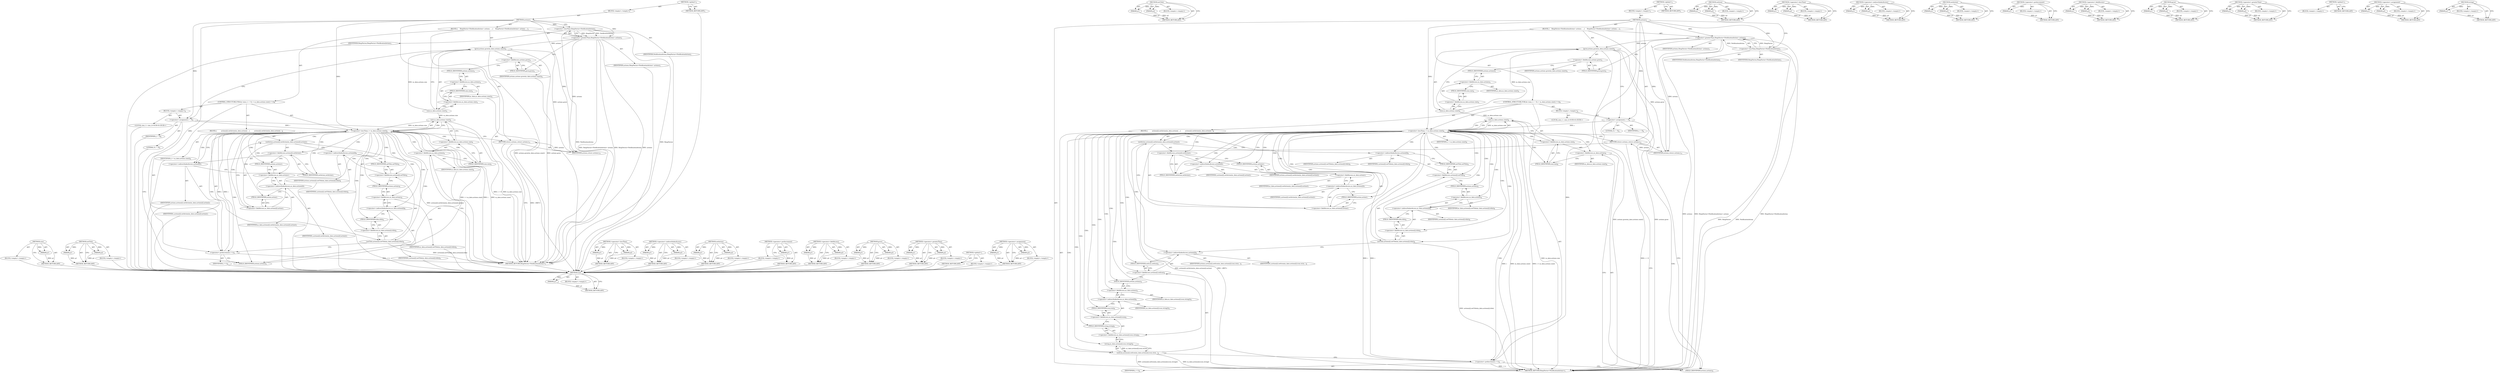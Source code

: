 digraph "string" {
vulnerable_111 [label=<(METHOD,size)>];
vulnerable_112 [label=<(PARAM,p1)>];
vulnerable_113 [label=<(BLOCK,&lt;empty&gt;,&lt;empty&gt;)>];
vulnerable_114 [label=<(METHOD_RETURN,ANY)>];
vulnerable_134 [label=<(METHOD,setTitle)>];
vulnerable_135 [label=<(PARAM,p1)>];
vulnerable_136 [label=<(PARAM,p2)>];
vulnerable_137 [label=<(BLOCK,&lt;empty&gt;,&lt;empty&gt;)>];
vulnerable_138 [label=<(METHOD_RETURN,ANY)>];
vulnerable_6 [label=<(METHOD,&lt;global&gt;)<SUB>1</SUB>>];
vulnerable_7 [label=<(BLOCK,&lt;empty&gt;,&lt;empty&gt;)<SUB>1</SUB>>];
vulnerable_8 [label=<(METHOD,actions)<SUB>1</SUB>>];
vulnerable_9 [label=<(BLOCK,{
    HeapVector&lt;NotificationAction&gt; actions;
 ...,{
    HeapVector&lt;NotificationAction&gt; actions;
 ...)<SUB>2</SUB>>];
vulnerable_10 [label=<(&lt;operator&gt;.greaterThan,HeapVector&lt;NotificationAction&gt; actions)<SUB>3</SUB>>];
vulnerable_11 [label=<(&lt;operator&gt;.lessThan,HeapVector&lt;NotificationAction)<SUB>3</SUB>>];
vulnerable_12 [label=<(IDENTIFIER,HeapVector,HeapVector&lt;NotificationAction)<SUB>3</SUB>>];
vulnerable_13 [label=<(IDENTIFIER,NotificationAction,HeapVector&lt;NotificationAction)<SUB>3</SUB>>];
vulnerable_14 [label=<(IDENTIFIER,actions,HeapVector&lt;NotificationAction&gt; actions)<SUB>3</SUB>>];
vulnerable_15 [label=<(grow,actions.grow(m_data.actions.size()))<SUB>4</SUB>>];
vulnerable_16 [label=<(&lt;operator&gt;.fieldAccess,actions.grow)<SUB>4</SUB>>];
vulnerable_17 [label=<(IDENTIFIER,actions,actions.grow(m_data.actions.size()))<SUB>4</SUB>>];
vulnerable_18 [label=<(FIELD_IDENTIFIER,grow,grow)<SUB>4</SUB>>];
vulnerable_19 [label=<(size,m_data.actions.size())<SUB>4</SUB>>];
vulnerable_20 [label=<(&lt;operator&gt;.fieldAccess,m_data.actions.size)<SUB>4</SUB>>];
vulnerable_21 [label=<(&lt;operator&gt;.fieldAccess,m_data.actions)<SUB>4</SUB>>];
vulnerable_22 [label=<(IDENTIFIER,m_data,m_data.actions.size())<SUB>4</SUB>>];
vulnerable_23 [label=<(FIELD_IDENTIFIER,actions,actions)<SUB>4</SUB>>];
vulnerable_24 [label=<(FIELD_IDENTIFIER,size,size)<SUB>4</SUB>>];
vulnerable_25 [label=<(CONTROL_STRUCTURE,FOR,for (size_t i = 0;i &lt; m_data.actions.size();++i))<SUB>6</SUB>>];
vulnerable_26 [label=<(BLOCK,&lt;empty&gt;,&lt;empty&gt;)<SUB>6</SUB>>];
vulnerable_27 [label="<(LOCAL,size_t i: size_t)<SUB>6</SUB>>"];
vulnerable_28 [label=<(&lt;operator&gt;.assignment,i = 0)<SUB>6</SUB>>];
vulnerable_29 [label=<(IDENTIFIER,i,i = 0)<SUB>6</SUB>>];
vulnerable_30 [label=<(LITERAL,0,i = 0)<SUB>6</SUB>>];
vulnerable_31 [label=<(&lt;operator&gt;.lessThan,i &lt; m_data.actions.size())<SUB>6</SUB>>];
vulnerable_32 [label=<(IDENTIFIER,i,i &lt; m_data.actions.size())<SUB>6</SUB>>];
vulnerable_33 [label=<(size,m_data.actions.size())<SUB>6</SUB>>];
vulnerable_34 [label=<(&lt;operator&gt;.fieldAccess,m_data.actions.size)<SUB>6</SUB>>];
vulnerable_35 [label=<(&lt;operator&gt;.fieldAccess,m_data.actions)<SUB>6</SUB>>];
vulnerable_36 [label=<(IDENTIFIER,m_data,m_data.actions.size())<SUB>6</SUB>>];
vulnerable_37 [label=<(FIELD_IDENTIFIER,actions,actions)<SUB>6</SUB>>];
vulnerable_38 [label=<(FIELD_IDENTIFIER,size,size)<SUB>6</SUB>>];
vulnerable_39 [label=<(&lt;operator&gt;.preIncrement,++i)<SUB>6</SUB>>];
vulnerable_40 [label=<(IDENTIFIER,i,++i)<SUB>6</SUB>>];
vulnerable_41 [label=<(BLOCK,{
         actions[i].setAction(m_data.actions[...,{
         actions[i].setAction(m_data.actions[...)<SUB>6</SUB>>];
vulnerable_42 [label=<(setAction,actions[i].setAction(m_data.actions[i].action))<SUB>7</SUB>>];
vulnerable_43 [label=<(&lt;operator&gt;.fieldAccess,actions[i].setAction)<SUB>7</SUB>>];
vulnerable_44 [label=<(&lt;operator&gt;.indirectIndexAccess,actions[i])<SUB>7</SUB>>];
vulnerable_45 [label=<(IDENTIFIER,actions,actions[i].setAction(m_data.actions[i].action))<SUB>7</SUB>>];
vulnerable_46 [label=<(IDENTIFIER,i,actions[i].setAction(m_data.actions[i].action))<SUB>7</SUB>>];
vulnerable_47 [label=<(FIELD_IDENTIFIER,setAction,setAction)<SUB>7</SUB>>];
vulnerable_48 [label=<(&lt;operator&gt;.fieldAccess,m_data.actions[i].action)<SUB>7</SUB>>];
vulnerable_49 [label=<(&lt;operator&gt;.indirectIndexAccess,m_data.actions[i])<SUB>7</SUB>>];
vulnerable_50 [label=<(&lt;operator&gt;.fieldAccess,m_data.actions)<SUB>7</SUB>>];
vulnerable_51 [label=<(IDENTIFIER,m_data,actions[i].setAction(m_data.actions[i].action))<SUB>7</SUB>>];
vulnerable_52 [label=<(FIELD_IDENTIFIER,actions,actions)<SUB>7</SUB>>];
vulnerable_53 [label=<(IDENTIFIER,i,actions[i].setAction(m_data.actions[i].action))<SUB>7</SUB>>];
vulnerable_54 [label=<(FIELD_IDENTIFIER,action,action)<SUB>7</SUB>>];
vulnerable_55 [label=<(setTitle,actions[i].setTitle(m_data.actions[i].title))<SUB>8</SUB>>];
vulnerable_56 [label=<(&lt;operator&gt;.fieldAccess,actions[i].setTitle)<SUB>8</SUB>>];
vulnerable_57 [label=<(&lt;operator&gt;.indirectIndexAccess,actions[i])<SUB>8</SUB>>];
vulnerable_58 [label=<(IDENTIFIER,actions,actions[i].setTitle(m_data.actions[i].title))<SUB>8</SUB>>];
vulnerable_59 [label=<(IDENTIFIER,i,actions[i].setTitle(m_data.actions[i].title))<SUB>8</SUB>>];
vulnerable_60 [label=<(FIELD_IDENTIFIER,setTitle,setTitle)<SUB>8</SUB>>];
vulnerable_61 [label=<(&lt;operator&gt;.fieldAccess,m_data.actions[i].title)<SUB>8</SUB>>];
vulnerable_62 [label=<(&lt;operator&gt;.indirectIndexAccess,m_data.actions[i])<SUB>8</SUB>>];
vulnerable_63 [label=<(&lt;operator&gt;.fieldAccess,m_data.actions)<SUB>8</SUB>>];
vulnerable_64 [label=<(IDENTIFIER,m_data,actions[i].setTitle(m_data.actions[i].title))<SUB>8</SUB>>];
vulnerable_65 [label=<(FIELD_IDENTIFIER,actions,actions)<SUB>8</SUB>>];
vulnerable_66 [label=<(IDENTIFIER,i,actions[i].setTitle(m_data.actions[i].title))<SUB>8</SUB>>];
vulnerable_67 [label=<(FIELD_IDENTIFIER,title,title)<SUB>8</SUB>>];
vulnerable_68 [label=<(RETURN,return actions;,return actions;)<SUB>11</SUB>>];
vulnerable_69 [label=<(IDENTIFIER,actions,return actions;)<SUB>11</SUB>>];
vulnerable_70 [label=<(METHOD_RETURN,HeapVector&lt;NotificationAction&gt;)<SUB>1</SUB>>];
vulnerable_72 [label=<(METHOD_RETURN,ANY)<SUB>1</SUB>>];
vulnerable_96 [label=<(METHOD,&lt;operator&gt;.lessThan)>];
vulnerable_97 [label=<(PARAM,p1)>];
vulnerable_98 [label=<(PARAM,p2)>];
vulnerable_99 [label=<(BLOCK,&lt;empty&gt;,&lt;empty&gt;)>];
vulnerable_100 [label=<(METHOD_RETURN,ANY)>];
vulnerable_129 [label=<(METHOD,&lt;operator&gt;.indirectIndexAccess)>];
vulnerable_130 [label=<(PARAM,p1)>];
vulnerable_131 [label=<(PARAM,p2)>];
vulnerable_132 [label=<(BLOCK,&lt;empty&gt;,&lt;empty&gt;)>];
vulnerable_133 [label=<(METHOD_RETURN,ANY)>];
vulnerable_124 [label=<(METHOD,setAction)>];
vulnerable_125 [label=<(PARAM,p1)>];
vulnerable_126 [label=<(PARAM,p2)>];
vulnerable_127 [label=<(BLOCK,&lt;empty&gt;,&lt;empty&gt;)>];
vulnerable_128 [label=<(METHOD_RETURN,ANY)>];
vulnerable_120 [label=<(METHOD,&lt;operator&gt;.preIncrement)>];
vulnerable_121 [label=<(PARAM,p1)>];
vulnerable_122 [label=<(BLOCK,&lt;empty&gt;,&lt;empty&gt;)>];
vulnerable_123 [label=<(METHOD_RETURN,ANY)>];
vulnerable_106 [label=<(METHOD,&lt;operator&gt;.fieldAccess)>];
vulnerable_107 [label=<(PARAM,p1)>];
vulnerable_108 [label=<(PARAM,p2)>];
vulnerable_109 [label=<(BLOCK,&lt;empty&gt;,&lt;empty&gt;)>];
vulnerable_110 [label=<(METHOD_RETURN,ANY)>];
vulnerable_101 [label=<(METHOD,grow)>];
vulnerable_102 [label=<(PARAM,p1)>];
vulnerable_103 [label=<(PARAM,p2)>];
vulnerable_104 [label=<(BLOCK,&lt;empty&gt;,&lt;empty&gt;)>];
vulnerable_105 [label=<(METHOD_RETURN,ANY)>];
vulnerable_91 [label=<(METHOD,&lt;operator&gt;.greaterThan)>];
vulnerable_92 [label=<(PARAM,p1)>];
vulnerable_93 [label=<(PARAM,p2)>];
vulnerable_94 [label=<(BLOCK,&lt;empty&gt;,&lt;empty&gt;)>];
vulnerable_95 [label=<(METHOD_RETURN,ANY)>];
vulnerable_85 [label=<(METHOD,&lt;global&gt;)<SUB>1</SUB>>];
vulnerable_86 [label=<(BLOCK,&lt;empty&gt;,&lt;empty&gt;)>];
vulnerable_87 [label=<(METHOD_RETURN,ANY)>];
vulnerable_115 [label=<(METHOD,&lt;operator&gt;.assignment)>];
vulnerable_116 [label=<(PARAM,p1)>];
vulnerable_117 [label=<(PARAM,p2)>];
vulnerable_118 [label=<(BLOCK,&lt;empty&gt;,&lt;empty&gt;)>];
vulnerable_119 [label=<(METHOD_RETURN,ANY)>];
fixed_127 [label=<(METHOD,size)>];
fixed_128 [label=<(PARAM,p1)>];
fixed_129 [label=<(BLOCK,&lt;empty&gt;,&lt;empty&gt;)>];
fixed_130 [label=<(METHOD_RETURN,ANY)>];
fixed_150 [label=<(METHOD,setTitle)>];
fixed_151 [label=<(PARAM,p1)>];
fixed_152 [label=<(PARAM,p2)>];
fixed_153 [label=<(BLOCK,&lt;empty&gt;,&lt;empty&gt;)>];
fixed_154 [label=<(METHOD_RETURN,ANY)>];
fixed_6 [label=<(METHOD,&lt;global&gt;)<SUB>1</SUB>>];
fixed_7 [label=<(BLOCK,&lt;empty&gt;,&lt;empty&gt;)<SUB>1</SUB>>];
fixed_8 [label=<(METHOD,actions)<SUB>1</SUB>>];
fixed_9 [label=<(BLOCK,{
    HeapVector&lt;NotificationAction&gt; actions;
 ...,{
    HeapVector&lt;NotificationAction&gt; actions;
 ...)<SUB>2</SUB>>];
fixed_10 [label=<(&lt;operator&gt;.greaterThan,HeapVector&lt;NotificationAction&gt; actions)<SUB>3</SUB>>];
fixed_11 [label=<(&lt;operator&gt;.lessThan,HeapVector&lt;NotificationAction)<SUB>3</SUB>>];
fixed_12 [label=<(IDENTIFIER,HeapVector,HeapVector&lt;NotificationAction)<SUB>3</SUB>>];
fixed_13 [label=<(IDENTIFIER,NotificationAction,HeapVector&lt;NotificationAction)<SUB>3</SUB>>];
fixed_14 [label=<(IDENTIFIER,actions,HeapVector&lt;NotificationAction&gt; actions)<SUB>3</SUB>>];
fixed_15 [label=<(grow,actions.grow(m_data.actions.size()))<SUB>4</SUB>>];
fixed_16 [label=<(&lt;operator&gt;.fieldAccess,actions.grow)<SUB>4</SUB>>];
fixed_17 [label=<(IDENTIFIER,actions,actions.grow(m_data.actions.size()))<SUB>4</SUB>>];
fixed_18 [label=<(FIELD_IDENTIFIER,grow,grow)<SUB>4</SUB>>];
fixed_19 [label=<(size,m_data.actions.size())<SUB>4</SUB>>];
fixed_20 [label=<(&lt;operator&gt;.fieldAccess,m_data.actions.size)<SUB>4</SUB>>];
fixed_21 [label=<(&lt;operator&gt;.fieldAccess,m_data.actions)<SUB>4</SUB>>];
fixed_22 [label=<(IDENTIFIER,m_data,m_data.actions.size())<SUB>4</SUB>>];
fixed_23 [label=<(FIELD_IDENTIFIER,actions,actions)<SUB>4</SUB>>];
fixed_24 [label=<(FIELD_IDENTIFIER,size,size)<SUB>4</SUB>>];
fixed_25 [label=<(CONTROL_STRUCTURE,FOR,for (size_t i = 0;i &lt; m_data.actions.size();++i))<SUB>6</SUB>>];
fixed_26 [label=<(BLOCK,&lt;empty&gt;,&lt;empty&gt;)<SUB>6</SUB>>];
fixed_27 [label="<(LOCAL,size_t i: size_t)<SUB>6</SUB>>"];
fixed_28 [label=<(&lt;operator&gt;.assignment,i = 0)<SUB>6</SUB>>];
fixed_29 [label=<(IDENTIFIER,i,i = 0)<SUB>6</SUB>>];
fixed_30 [label=<(LITERAL,0,i = 0)<SUB>6</SUB>>];
fixed_31 [label=<(&lt;operator&gt;.lessThan,i &lt; m_data.actions.size())<SUB>6</SUB>>];
fixed_32 [label=<(IDENTIFIER,i,i &lt; m_data.actions.size())<SUB>6</SUB>>];
fixed_33 [label=<(size,m_data.actions.size())<SUB>6</SUB>>];
fixed_34 [label=<(&lt;operator&gt;.fieldAccess,m_data.actions.size)<SUB>6</SUB>>];
fixed_35 [label=<(&lt;operator&gt;.fieldAccess,m_data.actions)<SUB>6</SUB>>];
fixed_36 [label=<(IDENTIFIER,m_data,m_data.actions.size())<SUB>6</SUB>>];
fixed_37 [label=<(FIELD_IDENTIFIER,actions,actions)<SUB>6</SUB>>];
fixed_38 [label=<(FIELD_IDENTIFIER,size,size)<SUB>6</SUB>>];
fixed_39 [label=<(&lt;operator&gt;.preIncrement,++i)<SUB>6</SUB>>];
fixed_40 [label=<(IDENTIFIER,i,++i)<SUB>6</SUB>>];
fixed_41 [label=<(BLOCK,{
         actions[i].setAction(m_data.actions[...,{
         actions[i].setAction(m_data.actions[...)<SUB>6</SUB>>];
fixed_42 [label=<(setAction,actions[i].setAction(m_data.actions[i].action))<SUB>7</SUB>>];
fixed_43 [label=<(&lt;operator&gt;.fieldAccess,actions[i].setAction)<SUB>7</SUB>>];
fixed_44 [label=<(&lt;operator&gt;.indirectIndexAccess,actions[i])<SUB>7</SUB>>];
fixed_45 [label=<(IDENTIFIER,actions,actions[i].setAction(m_data.actions[i].action))<SUB>7</SUB>>];
fixed_46 [label=<(IDENTIFIER,i,actions[i].setAction(m_data.actions[i].action))<SUB>7</SUB>>];
fixed_47 [label=<(FIELD_IDENTIFIER,setAction,setAction)<SUB>7</SUB>>];
fixed_48 [label=<(&lt;operator&gt;.fieldAccess,m_data.actions[i].action)<SUB>7</SUB>>];
fixed_49 [label=<(&lt;operator&gt;.indirectIndexAccess,m_data.actions[i])<SUB>7</SUB>>];
fixed_50 [label=<(&lt;operator&gt;.fieldAccess,m_data.actions)<SUB>7</SUB>>];
fixed_51 [label=<(IDENTIFIER,m_data,actions[i].setAction(m_data.actions[i].action))<SUB>7</SUB>>];
fixed_52 [label=<(FIELD_IDENTIFIER,actions,actions)<SUB>7</SUB>>];
fixed_53 [label=<(IDENTIFIER,i,actions[i].setAction(m_data.actions[i].action))<SUB>7</SUB>>];
fixed_54 [label=<(FIELD_IDENTIFIER,action,action)<SUB>7</SUB>>];
fixed_55 [label=<(setTitle,actions[i].setTitle(m_data.actions[i].title))<SUB>8</SUB>>];
fixed_56 [label=<(&lt;operator&gt;.fieldAccess,actions[i].setTitle)<SUB>8</SUB>>];
fixed_57 [label=<(&lt;operator&gt;.indirectIndexAccess,actions[i])<SUB>8</SUB>>];
fixed_58 [label=<(IDENTIFIER,actions,actions[i].setTitle(m_data.actions[i].title))<SUB>8</SUB>>];
fixed_59 [label=<(IDENTIFIER,i,actions[i].setTitle(m_data.actions[i].title))<SUB>8</SUB>>];
fixed_60 [label=<(FIELD_IDENTIFIER,setTitle,setTitle)<SUB>8</SUB>>];
fixed_61 [label=<(&lt;operator&gt;.fieldAccess,m_data.actions[i].title)<SUB>8</SUB>>];
fixed_62 [label=<(&lt;operator&gt;.indirectIndexAccess,m_data.actions[i])<SUB>8</SUB>>];
fixed_63 [label=<(&lt;operator&gt;.fieldAccess,m_data.actions)<SUB>8</SUB>>];
fixed_64 [label=<(IDENTIFIER,m_data,actions[i].setTitle(m_data.actions[i].title))<SUB>8</SUB>>];
fixed_65 [label=<(FIELD_IDENTIFIER,actions,actions)<SUB>8</SUB>>];
fixed_66 [label=<(IDENTIFIER,i,actions[i].setTitle(m_data.actions[i].title))<SUB>8</SUB>>];
fixed_67 [label=<(FIELD_IDENTIFIER,title,title)<SUB>8</SUB>>];
fixed_68 [label=<(setIcon,actions[i].setIcon(m_data.actions[i].icon.strin...)<SUB>9</SUB>>];
fixed_69 [label=<(&lt;operator&gt;.fieldAccess,actions[i].setIcon)<SUB>9</SUB>>];
fixed_70 [label=<(&lt;operator&gt;.indirectIndexAccess,actions[i])<SUB>9</SUB>>];
fixed_71 [label=<(IDENTIFIER,actions,actions[i].setIcon(m_data.actions[i].icon.strin...)<SUB>9</SUB>>];
fixed_72 [label=<(IDENTIFIER,i,actions[i].setIcon(m_data.actions[i].icon.strin...)<SUB>9</SUB>>];
fixed_73 [label=<(FIELD_IDENTIFIER,setIcon,setIcon)<SUB>9</SUB>>];
fixed_74 [label=<(string,m_data.actions[i].icon.string())<SUB>9</SUB>>];
fixed_75 [label=<(&lt;operator&gt;.fieldAccess,m_data.actions[i].icon.string)<SUB>9</SUB>>];
fixed_76 [label=<(&lt;operator&gt;.fieldAccess,m_data.actions[i].icon)<SUB>9</SUB>>];
fixed_77 [label=<(&lt;operator&gt;.indirectIndexAccess,m_data.actions[i])<SUB>9</SUB>>];
fixed_78 [label=<(&lt;operator&gt;.fieldAccess,m_data.actions)<SUB>9</SUB>>];
fixed_79 [label=<(IDENTIFIER,m_data,m_data.actions[i].icon.string())<SUB>9</SUB>>];
fixed_80 [label=<(FIELD_IDENTIFIER,actions,actions)<SUB>9</SUB>>];
fixed_81 [label=<(IDENTIFIER,i,m_data.actions[i].icon.string())<SUB>9</SUB>>];
fixed_82 [label=<(FIELD_IDENTIFIER,icon,icon)<SUB>9</SUB>>];
fixed_83 [label=<(FIELD_IDENTIFIER,string,string)<SUB>9</SUB>>];
fixed_84 [label=<(RETURN,return actions;,return actions;)<SUB>12</SUB>>];
fixed_85 [label=<(IDENTIFIER,actions,return actions;)<SUB>12</SUB>>];
fixed_86 [label=<(METHOD_RETURN,HeapVector&lt;NotificationAction&gt;)<SUB>1</SUB>>];
fixed_88 [label=<(METHOD_RETURN,ANY)<SUB>1</SUB>>];
fixed_155 [label=<(METHOD,setIcon)>];
fixed_156 [label=<(PARAM,p1)>];
fixed_157 [label=<(PARAM,p2)>];
fixed_158 [label=<(BLOCK,&lt;empty&gt;,&lt;empty&gt;)>];
fixed_159 [label=<(METHOD_RETURN,ANY)>];
fixed_112 [label=<(METHOD,&lt;operator&gt;.lessThan)>];
fixed_113 [label=<(PARAM,p1)>];
fixed_114 [label=<(PARAM,p2)>];
fixed_115 [label=<(BLOCK,&lt;empty&gt;,&lt;empty&gt;)>];
fixed_116 [label=<(METHOD_RETURN,ANY)>];
fixed_145 [label=<(METHOD,&lt;operator&gt;.indirectIndexAccess)>];
fixed_146 [label=<(PARAM,p1)>];
fixed_147 [label=<(PARAM,p2)>];
fixed_148 [label=<(BLOCK,&lt;empty&gt;,&lt;empty&gt;)>];
fixed_149 [label=<(METHOD_RETURN,ANY)>];
fixed_140 [label=<(METHOD,setAction)>];
fixed_141 [label=<(PARAM,p1)>];
fixed_142 [label=<(PARAM,p2)>];
fixed_143 [label=<(BLOCK,&lt;empty&gt;,&lt;empty&gt;)>];
fixed_144 [label=<(METHOD_RETURN,ANY)>];
fixed_136 [label=<(METHOD,&lt;operator&gt;.preIncrement)>];
fixed_137 [label=<(PARAM,p1)>];
fixed_138 [label=<(BLOCK,&lt;empty&gt;,&lt;empty&gt;)>];
fixed_139 [label=<(METHOD_RETURN,ANY)>];
fixed_122 [label=<(METHOD,&lt;operator&gt;.fieldAccess)>];
fixed_123 [label=<(PARAM,p1)>];
fixed_124 [label=<(PARAM,p2)>];
fixed_125 [label=<(BLOCK,&lt;empty&gt;,&lt;empty&gt;)>];
fixed_126 [label=<(METHOD_RETURN,ANY)>];
fixed_117 [label=<(METHOD,grow)>];
fixed_118 [label=<(PARAM,p1)>];
fixed_119 [label=<(PARAM,p2)>];
fixed_120 [label=<(BLOCK,&lt;empty&gt;,&lt;empty&gt;)>];
fixed_121 [label=<(METHOD_RETURN,ANY)>];
fixed_107 [label=<(METHOD,&lt;operator&gt;.greaterThan)>];
fixed_108 [label=<(PARAM,p1)>];
fixed_109 [label=<(PARAM,p2)>];
fixed_110 [label=<(BLOCK,&lt;empty&gt;,&lt;empty&gt;)>];
fixed_111 [label=<(METHOD_RETURN,ANY)>];
fixed_101 [label=<(METHOD,&lt;global&gt;)<SUB>1</SUB>>];
fixed_102 [label=<(BLOCK,&lt;empty&gt;,&lt;empty&gt;)>];
fixed_103 [label=<(METHOD_RETURN,ANY)>];
fixed_131 [label=<(METHOD,&lt;operator&gt;.assignment)>];
fixed_132 [label=<(PARAM,p1)>];
fixed_133 [label=<(PARAM,p2)>];
fixed_134 [label=<(BLOCK,&lt;empty&gt;,&lt;empty&gt;)>];
fixed_135 [label=<(METHOD_RETURN,ANY)>];
fixed_160 [label=<(METHOD,string)>];
fixed_161 [label=<(PARAM,p1)>];
fixed_162 [label=<(BLOCK,&lt;empty&gt;,&lt;empty&gt;)>];
fixed_163 [label=<(METHOD_RETURN,ANY)>];
vulnerable_111 -> vulnerable_112  [key=0, label="AST: "];
vulnerable_111 -> vulnerable_112  [key=1, label="DDG: "];
vulnerable_111 -> vulnerable_113  [key=0, label="AST: "];
vulnerable_111 -> vulnerable_114  [key=0, label="AST: "];
vulnerable_111 -> vulnerable_114  [key=1, label="CFG: "];
vulnerable_112 -> vulnerable_114  [key=0, label="DDG: p1"];
vulnerable_113 -> fixed_127  [key=0];
vulnerable_114 -> fixed_127  [key=0];
vulnerable_134 -> vulnerable_135  [key=0, label="AST: "];
vulnerable_134 -> vulnerable_135  [key=1, label="DDG: "];
vulnerable_134 -> vulnerable_137  [key=0, label="AST: "];
vulnerable_134 -> vulnerable_136  [key=0, label="AST: "];
vulnerable_134 -> vulnerable_136  [key=1, label="DDG: "];
vulnerable_134 -> vulnerable_138  [key=0, label="AST: "];
vulnerable_134 -> vulnerable_138  [key=1, label="CFG: "];
vulnerable_135 -> vulnerable_138  [key=0, label="DDG: p1"];
vulnerable_136 -> vulnerable_138  [key=0, label="DDG: p2"];
vulnerable_137 -> fixed_127  [key=0];
vulnerable_138 -> fixed_127  [key=0];
vulnerable_6 -> vulnerable_7  [key=0, label="AST: "];
vulnerable_6 -> vulnerable_72  [key=0, label="AST: "];
vulnerable_6 -> vulnerable_72  [key=1, label="CFG: "];
vulnerable_7 -> vulnerable_8  [key=0, label="AST: "];
vulnerable_8 -> vulnerable_9  [key=0, label="AST: "];
vulnerable_8 -> vulnerable_70  [key=0, label="AST: "];
vulnerable_8 -> vulnerable_11  [key=0, label="CFG: "];
vulnerable_8 -> vulnerable_11  [key=1, label="DDG: "];
vulnerable_8 -> vulnerable_10  [key=0, label="DDG: "];
vulnerable_8 -> vulnerable_69  [key=0, label="DDG: "];
vulnerable_8 -> vulnerable_28  [key=0, label="DDG: "];
vulnerable_8 -> vulnerable_31  [key=0, label="DDG: "];
vulnerable_8 -> vulnerable_39  [key=0, label="DDG: "];
vulnerable_9 -> vulnerable_10  [key=0, label="AST: "];
vulnerable_9 -> vulnerable_15  [key=0, label="AST: "];
vulnerable_9 -> vulnerable_25  [key=0, label="AST: "];
vulnerable_9 -> vulnerable_68  [key=0, label="AST: "];
vulnerable_10 -> vulnerable_11  [key=0, label="AST: "];
vulnerable_10 -> vulnerable_14  [key=0, label="AST: "];
vulnerable_10 -> vulnerable_18  [key=0, label="CFG: "];
vulnerable_10 -> vulnerable_70  [key=0, label="DDG: HeapVector&lt;NotificationAction"];
vulnerable_10 -> vulnerable_70  [key=1, label="DDG: actions"];
vulnerable_10 -> vulnerable_70  [key=2, label="DDG: HeapVector&lt;NotificationAction&gt; actions"];
vulnerable_10 -> vulnerable_15  [key=0, label="DDG: actions"];
vulnerable_10 -> vulnerable_69  [key=0, label="DDG: actions"];
vulnerable_11 -> vulnerable_12  [key=0, label="AST: "];
vulnerable_11 -> vulnerable_13  [key=0, label="AST: "];
vulnerable_11 -> vulnerable_10  [key=0, label="CFG: "];
vulnerable_11 -> vulnerable_10  [key=1, label="DDG: HeapVector"];
vulnerable_11 -> vulnerable_10  [key=2, label="DDG: NotificationAction"];
vulnerable_11 -> vulnerable_70  [key=0, label="DDG: HeapVector"];
vulnerable_11 -> vulnerable_70  [key=1, label="DDG: NotificationAction"];
vulnerable_12 -> fixed_127  [key=0];
vulnerable_13 -> fixed_127  [key=0];
vulnerable_14 -> fixed_127  [key=0];
vulnerable_15 -> vulnerable_16  [key=0, label="AST: "];
vulnerable_15 -> vulnerable_19  [key=0, label="AST: "];
vulnerable_15 -> vulnerable_28  [key=0, label="CFG: "];
vulnerable_15 -> vulnerable_70  [key=0, label="DDG: actions.grow"];
vulnerable_15 -> vulnerable_70  [key=1, label="DDG: actions.grow(m_data.actions.size())"];
vulnerable_15 -> vulnerable_69  [key=0, label="DDG: actions.grow"];
vulnerable_16 -> vulnerable_17  [key=0, label="AST: "];
vulnerable_16 -> vulnerable_18  [key=0, label="AST: "];
vulnerable_16 -> vulnerable_23  [key=0, label="CFG: "];
vulnerable_17 -> fixed_127  [key=0];
vulnerable_18 -> vulnerable_16  [key=0, label="CFG: "];
vulnerable_19 -> vulnerable_20  [key=0, label="AST: "];
vulnerable_19 -> vulnerable_15  [key=0, label="CFG: "];
vulnerable_19 -> vulnerable_15  [key=1, label="DDG: m_data.actions.size"];
vulnerable_19 -> vulnerable_33  [key=0, label="DDG: m_data.actions.size"];
vulnerable_20 -> vulnerable_21  [key=0, label="AST: "];
vulnerable_20 -> vulnerable_24  [key=0, label="AST: "];
vulnerable_20 -> vulnerable_19  [key=0, label="CFG: "];
vulnerable_21 -> vulnerable_22  [key=0, label="AST: "];
vulnerable_21 -> vulnerable_23  [key=0, label="AST: "];
vulnerable_21 -> vulnerable_24  [key=0, label="CFG: "];
vulnerable_22 -> fixed_127  [key=0];
vulnerable_23 -> vulnerable_21  [key=0, label="CFG: "];
vulnerable_24 -> vulnerable_20  [key=0, label="CFG: "];
vulnerable_25 -> vulnerable_26  [key=0, label="AST: "];
vulnerable_25 -> vulnerable_31  [key=0, label="AST: "];
vulnerable_25 -> vulnerable_39  [key=0, label="AST: "];
vulnerable_25 -> vulnerable_41  [key=0, label="AST: "];
vulnerable_26 -> vulnerable_27  [key=0, label="AST: "];
vulnerable_26 -> vulnerable_28  [key=0, label="AST: "];
vulnerable_27 -> fixed_127  [key=0];
vulnerable_28 -> vulnerable_29  [key=0, label="AST: "];
vulnerable_28 -> vulnerable_30  [key=0, label="AST: "];
vulnerable_28 -> vulnerable_37  [key=0, label="CFG: "];
vulnerable_28 -> vulnerable_70  [key=0, label="DDG: i = 0"];
vulnerable_28 -> vulnerable_31  [key=0, label="DDG: i"];
vulnerable_29 -> fixed_127  [key=0];
vulnerable_30 -> fixed_127  [key=0];
vulnerable_31 -> vulnerable_32  [key=0, label="AST: "];
vulnerable_31 -> vulnerable_33  [key=0, label="AST: "];
vulnerable_31 -> vulnerable_33  [key=1, label="CDG: "];
vulnerable_31 -> vulnerable_44  [key=0, label="CFG: "];
vulnerable_31 -> vulnerable_44  [key=1, label="CDG: "];
vulnerable_31 -> vulnerable_68  [key=0, label="CFG: "];
vulnerable_31 -> vulnerable_70  [key=0, label="DDG: i"];
vulnerable_31 -> vulnerable_70  [key=1, label="DDG: m_data.actions.size()"];
vulnerable_31 -> vulnerable_70  [key=2, label="DDG: i &lt; m_data.actions.size()"];
vulnerable_31 -> vulnerable_39  [key=0, label="DDG: i"];
vulnerable_31 -> vulnerable_39  [key=1, label="CDG: "];
vulnerable_31 -> vulnerable_47  [key=0, label="CDG: "];
vulnerable_31 -> vulnerable_34  [key=0, label="CDG: "];
vulnerable_31 -> vulnerable_48  [key=0, label="CDG: "];
vulnerable_31 -> vulnerable_49  [key=0, label="CDG: "];
vulnerable_31 -> vulnerable_60  [key=0, label="CDG: "];
vulnerable_31 -> vulnerable_61  [key=0, label="CDG: "];
vulnerable_31 -> vulnerable_42  [key=0, label="CDG: "];
vulnerable_31 -> vulnerable_57  [key=0, label="CDG: "];
vulnerable_31 -> vulnerable_52  [key=0, label="CDG: "];
vulnerable_31 -> vulnerable_37  [key=0, label="CDG: "];
vulnerable_31 -> vulnerable_38  [key=0, label="CDG: "];
vulnerable_31 -> vulnerable_56  [key=0, label="CDG: "];
vulnerable_31 -> vulnerable_67  [key=0, label="CDG: "];
vulnerable_31 -> vulnerable_63  [key=0, label="CDG: "];
vulnerable_31 -> vulnerable_65  [key=0, label="CDG: "];
vulnerable_31 -> vulnerable_50  [key=0, label="CDG: "];
vulnerable_31 -> vulnerable_35  [key=0, label="CDG: "];
vulnerable_31 -> vulnerable_55  [key=0, label="CDG: "];
vulnerable_31 -> vulnerable_54  [key=0, label="CDG: "];
vulnerable_31 -> vulnerable_62  [key=0, label="CDG: "];
vulnerable_31 -> vulnerable_31  [key=0, label="CDG: "];
vulnerable_31 -> vulnerable_43  [key=0, label="CDG: "];
vulnerable_32 -> fixed_127  [key=0];
vulnerable_33 -> vulnerable_34  [key=0, label="AST: "];
vulnerable_33 -> vulnerable_31  [key=0, label="CFG: "];
vulnerable_33 -> vulnerable_31  [key=1, label="DDG: m_data.actions.size"];
vulnerable_33 -> vulnerable_70  [key=0, label="DDG: m_data.actions.size"];
vulnerable_34 -> vulnerable_35  [key=0, label="AST: "];
vulnerable_34 -> vulnerable_38  [key=0, label="AST: "];
vulnerable_34 -> vulnerable_33  [key=0, label="CFG: "];
vulnerable_35 -> vulnerable_36  [key=0, label="AST: "];
vulnerable_35 -> vulnerable_37  [key=0, label="AST: "];
vulnerable_35 -> vulnerable_38  [key=0, label="CFG: "];
vulnerable_36 -> fixed_127  [key=0];
vulnerable_37 -> vulnerable_35  [key=0, label="CFG: "];
vulnerable_38 -> vulnerable_34  [key=0, label="CFG: "];
vulnerable_39 -> vulnerable_40  [key=0, label="AST: "];
vulnerable_39 -> vulnerable_37  [key=0, label="CFG: "];
vulnerable_39 -> vulnerable_70  [key=0, label="DDG: ++i"];
vulnerable_39 -> vulnerable_31  [key=0, label="DDG: i"];
vulnerable_40 -> fixed_127  [key=0];
vulnerable_41 -> vulnerable_42  [key=0, label="AST: "];
vulnerable_41 -> vulnerable_55  [key=0, label="AST: "];
vulnerable_42 -> vulnerable_43  [key=0, label="AST: "];
vulnerable_42 -> vulnerable_48  [key=0, label="AST: "];
vulnerable_42 -> vulnerable_57  [key=0, label="CFG: "];
vulnerable_42 -> vulnerable_70  [key=0, label="DDG: actions[i].setAction(m_data.actions[i].action)"];
vulnerable_43 -> vulnerable_44  [key=0, label="AST: "];
vulnerable_43 -> vulnerable_47  [key=0, label="AST: "];
vulnerable_43 -> vulnerable_52  [key=0, label="CFG: "];
vulnerable_44 -> vulnerable_45  [key=0, label="AST: "];
vulnerable_44 -> vulnerable_46  [key=0, label="AST: "];
vulnerable_44 -> vulnerable_47  [key=0, label="CFG: "];
vulnerable_45 -> fixed_127  [key=0];
vulnerable_46 -> fixed_127  [key=0];
vulnerable_47 -> vulnerable_43  [key=0, label="CFG: "];
vulnerable_48 -> vulnerable_49  [key=0, label="AST: "];
vulnerable_48 -> vulnerable_54  [key=0, label="AST: "];
vulnerable_48 -> vulnerable_42  [key=0, label="CFG: "];
vulnerable_49 -> vulnerable_50  [key=0, label="AST: "];
vulnerable_49 -> vulnerable_53  [key=0, label="AST: "];
vulnerable_49 -> vulnerable_54  [key=0, label="CFG: "];
vulnerable_50 -> vulnerable_51  [key=0, label="AST: "];
vulnerable_50 -> vulnerable_52  [key=0, label="AST: "];
vulnerable_50 -> vulnerable_49  [key=0, label="CFG: "];
vulnerable_51 -> fixed_127  [key=0];
vulnerable_52 -> vulnerable_50  [key=0, label="CFG: "];
vulnerable_53 -> fixed_127  [key=0];
vulnerable_54 -> vulnerable_48  [key=0, label="CFG: "];
vulnerable_55 -> vulnerable_56  [key=0, label="AST: "];
vulnerable_55 -> vulnerable_61  [key=0, label="AST: "];
vulnerable_55 -> vulnerable_39  [key=0, label="CFG: "];
vulnerable_55 -> vulnerable_70  [key=0, label="DDG: actions[i].setTitle(m_data.actions[i].title)"];
vulnerable_56 -> vulnerable_57  [key=0, label="AST: "];
vulnerable_56 -> vulnerable_60  [key=0, label="AST: "];
vulnerable_56 -> vulnerable_65  [key=0, label="CFG: "];
vulnerable_57 -> vulnerable_58  [key=0, label="AST: "];
vulnerable_57 -> vulnerable_59  [key=0, label="AST: "];
vulnerable_57 -> vulnerable_60  [key=0, label="CFG: "];
vulnerable_58 -> fixed_127  [key=0];
vulnerable_59 -> fixed_127  [key=0];
vulnerable_60 -> vulnerable_56  [key=0, label="CFG: "];
vulnerable_61 -> vulnerable_62  [key=0, label="AST: "];
vulnerable_61 -> vulnerable_67  [key=0, label="AST: "];
vulnerable_61 -> vulnerable_55  [key=0, label="CFG: "];
vulnerable_62 -> vulnerable_63  [key=0, label="AST: "];
vulnerable_62 -> vulnerable_66  [key=0, label="AST: "];
vulnerable_62 -> vulnerable_67  [key=0, label="CFG: "];
vulnerable_63 -> vulnerable_64  [key=0, label="AST: "];
vulnerable_63 -> vulnerable_65  [key=0, label="AST: "];
vulnerable_63 -> vulnerable_62  [key=0, label="CFG: "];
vulnerable_64 -> fixed_127  [key=0];
vulnerable_65 -> vulnerable_63  [key=0, label="CFG: "];
vulnerable_66 -> fixed_127  [key=0];
vulnerable_67 -> vulnerable_61  [key=0, label="CFG: "];
vulnerable_68 -> vulnerable_69  [key=0, label="AST: "];
vulnerable_68 -> vulnerable_70  [key=0, label="CFG: "];
vulnerable_68 -> vulnerable_70  [key=1, label="DDG: &lt;RET&gt;"];
vulnerable_69 -> vulnerable_68  [key=0, label="DDG: actions"];
vulnerable_70 -> fixed_127  [key=0];
vulnerable_72 -> fixed_127  [key=0];
vulnerable_96 -> vulnerable_97  [key=0, label="AST: "];
vulnerable_96 -> vulnerable_97  [key=1, label="DDG: "];
vulnerable_96 -> vulnerable_99  [key=0, label="AST: "];
vulnerable_96 -> vulnerable_98  [key=0, label="AST: "];
vulnerable_96 -> vulnerable_98  [key=1, label="DDG: "];
vulnerable_96 -> vulnerable_100  [key=0, label="AST: "];
vulnerable_96 -> vulnerable_100  [key=1, label="CFG: "];
vulnerable_97 -> vulnerable_100  [key=0, label="DDG: p1"];
vulnerable_98 -> vulnerable_100  [key=0, label="DDG: p2"];
vulnerable_99 -> fixed_127  [key=0];
vulnerable_100 -> fixed_127  [key=0];
vulnerable_129 -> vulnerable_130  [key=0, label="AST: "];
vulnerable_129 -> vulnerable_130  [key=1, label="DDG: "];
vulnerable_129 -> vulnerable_132  [key=0, label="AST: "];
vulnerable_129 -> vulnerable_131  [key=0, label="AST: "];
vulnerable_129 -> vulnerable_131  [key=1, label="DDG: "];
vulnerable_129 -> vulnerable_133  [key=0, label="AST: "];
vulnerable_129 -> vulnerable_133  [key=1, label="CFG: "];
vulnerable_130 -> vulnerable_133  [key=0, label="DDG: p1"];
vulnerable_131 -> vulnerable_133  [key=0, label="DDG: p2"];
vulnerable_132 -> fixed_127  [key=0];
vulnerable_133 -> fixed_127  [key=0];
vulnerable_124 -> vulnerable_125  [key=0, label="AST: "];
vulnerable_124 -> vulnerable_125  [key=1, label="DDG: "];
vulnerable_124 -> vulnerable_127  [key=0, label="AST: "];
vulnerable_124 -> vulnerable_126  [key=0, label="AST: "];
vulnerable_124 -> vulnerable_126  [key=1, label="DDG: "];
vulnerable_124 -> vulnerable_128  [key=0, label="AST: "];
vulnerable_124 -> vulnerable_128  [key=1, label="CFG: "];
vulnerable_125 -> vulnerable_128  [key=0, label="DDG: p1"];
vulnerable_126 -> vulnerable_128  [key=0, label="DDG: p2"];
vulnerable_127 -> fixed_127  [key=0];
vulnerable_128 -> fixed_127  [key=0];
vulnerable_120 -> vulnerable_121  [key=0, label="AST: "];
vulnerable_120 -> vulnerable_121  [key=1, label="DDG: "];
vulnerable_120 -> vulnerable_122  [key=0, label="AST: "];
vulnerable_120 -> vulnerable_123  [key=0, label="AST: "];
vulnerable_120 -> vulnerable_123  [key=1, label="CFG: "];
vulnerable_121 -> vulnerable_123  [key=0, label="DDG: p1"];
vulnerable_122 -> fixed_127  [key=0];
vulnerable_123 -> fixed_127  [key=0];
vulnerable_106 -> vulnerable_107  [key=0, label="AST: "];
vulnerable_106 -> vulnerable_107  [key=1, label="DDG: "];
vulnerable_106 -> vulnerable_109  [key=0, label="AST: "];
vulnerable_106 -> vulnerable_108  [key=0, label="AST: "];
vulnerable_106 -> vulnerable_108  [key=1, label="DDG: "];
vulnerable_106 -> vulnerable_110  [key=0, label="AST: "];
vulnerable_106 -> vulnerable_110  [key=1, label="CFG: "];
vulnerable_107 -> vulnerable_110  [key=0, label="DDG: p1"];
vulnerable_108 -> vulnerable_110  [key=0, label="DDG: p2"];
vulnerable_109 -> fixed_127  [key=0];
vulnerable_110 -> fixed_127  [key=0];
vulnerable_101 -> vulnerable_102  [key=0, label="AST: "];
vulnerable_101 -> vulnerable_102  [key=1, label="DDG: "];
vulnerable_101 -> vulnerable_104  [key=0, label="AST: "];
vulnerable_101 -> vulnerable_103  [key=0, label="AST: "];
vulnerable_101 -> vulnerable_103  [key=1, label="DDG: "];
vulnerable_101 -> vulnerable_105  [key=0, label="AST: "];
vulnerable_101 -> vulnerable_105  [key=1, label="CFG: "];
vulnerable_102 -> vulnerable_105  [key=0, label="DDG: p1"];
vulnerable_103 -> vulnerable_105  [key=0, label="DDG: p2"];
vulnerable_104 -> fixed_127  [key=0];
vulnerable_105 -> fixed_127  [key=0];
vulnerable_91 -> vulnerable_92  [key=0, label="AST: "];
vulnerable_91 -> vulnerable_92  [key=1, label="DDG: "];
vulnerable_91 -> vulnerable_94  [key=0, label="AST: "];
vulnerable_91 -> vulnerable_93  [key=0, label="AST: "];
vulnerable_91 -> vulnerable_93  [key=1, label="DDG: "];
vulnerable_91 -> vulnerable_95  [key=0, label="AST: "];
vulnerable_91 -> vulnerable_95  [key=1, label="CFG: "];
vulnerable_92 -> vulnerable_95  [key=0, label="DDG: p1"];
vulnerable_93 -> vulnerable_95  [key=0, label="DDG: p2"];
vulnerable_94 -> fixed_127  [key=0];
vulnerable_95 -> fixed_127  [key=0];
vulnerable_85 -> vulnerable_86  [key=0, label="AST: "];
vulnerable_85 -> vulnerable_87  [key=0, label="AST: "];
vulnerable_85 -> vulnerable_87  [key=1, label="CFG: "];
vulnerable_86 -> fixed_127  [key=0];
vulnerable_87 -> fixed_127  [key=0];
vulnerable_115 -> vulnerable_116  [key=0, label="AST: "];
vulnerable_115 -> vulnerable_116  [key=1, label="DDG: "];
vulnerable_115 -> vulnerable_118  [key=0, label="AST: "];
vulnerable_115 -> vulnerable_117  [key=0, label="AST: "];
vulnerable_115 -> vulnerable_117  [key=1, label="DDG: "];
vulnerable_115 -> vulnerable_119  [key=0, label="AST: "];
vulnerable_115 -> vulnerable_119  [key=1, label="CFG: "];
vulnerable_116 -> vulnerable_119  [key=0, label="DDG: p1"];
vulnerable_117 -> vulnerable_119  [key=0, label="DDG: p2"];
vulnerable_118 -> fixed_127  [key=0];
vulnerable_119 -> fixed_127  [key=0];
fixed_127 -> fixed_128  [key=0, label="AST: "];
fixed_127 -> fixed_128  [key=1, label="DDG: "];
fixed_127 -> fixed_129  [key=0, label="AST: "];
fixed_127 -> fixed_130  [key=0, label="AST: "];
fixed_127 -> fixed_130  [key=1, label="CFG: "];
fixed_128 -> fixed_130  [key=0, label="DDG: p1"];
fixed_150 -> fixed_151  [key=0, label="AST: "];
fixed_150 -> fixed_151  [key=1, label="DDG: "];
fixed_150 -> fixed_153  [key=0, label="AST: "];
fixed_150 -> fixed_152  [key=0, label="AST: "];
fixed_150 -> fixed_152  [key=1, label="DDG: "];
fixed_150 -> fixed_154  [key=0, label="AST: "];
fixed_150 -> fixed_154  [key=1, label="CFG: "];
fixed_151 -> fixed_154  [key=0, label="DDG: p1"];
fixed_152 -> fixed_154  [key=0, label="DDG: p2"];
fixed_6 -> fixed_7  [key=0, label="AST: "];
fixed_6 -> fixed_88  [key=0, label="AST: "];
fixed_6 -> fixed_88  [key=1, label="CFG: "];
fixed_7 -> fixed_8  [key=0, label="AST: "];
fixed_8 -> fixed_9  [key=0, label="AST: "];
fixed_8 -> fixed_86  [key=0, label="AST: "];
fixed_8 -> fixed_11  [key=0, label="CFG: "];
fixed_8 -> fixed_11  [key=1, label="DDG: "];
fixed_8 -> fixed_10  [key=0, label="DDG: "];
fixed_8 -> fixed_85  [key=0, label="DDG: "];
fixed_8 -> fixed_28  [key=0, label="DDG: "];
fixed_8 -> fixed_31  [key=0, label="DDG: "];
fixed_8 -> fixed_39  [key=0, label="DDG: "];
fixed_9 -> fixed_10  [key=0, label="AST: "];
fixed_9 -> fixed_15  [key=0, label="AST: "];
fixed_9 -> fixed_25  [key=0, label="AST: "];
fixed_9 -> fixed_84  [key=0, label="AST: "];
fixed_10 -> fixed_11  [key=0, label="AST: "];
fixed_10 -> fixed_14  [key=0, label="AST: "];
fixed_10 -> fixed_18  [key=0, label="CFG: "];
fixed_10 -> fixed_86  [key=0, label="DDG: HeapVector&lt;NotificationAction"];
fixed_10 -> fixed_86  [key=1, label="DDG: actions"];
fixed_10 -> fixed_86  [key=2, label="DDG: HeapVector&lt;NotificationAction&gt; actions"];
fixed_10 -> fixed_15  [key=0, label="DDG: actions"];
fixed_10 -> fixed_85  [key=0, label="DDG: actions"];
fixed_11 -> fixed_12  [key=0, label="AST: "];
fixed_11 -> fixed_13  [key=0, label="AST: "];
fixed_11 -> fixed_10  [key=0, label="CFG: "];
fixed_11 -> fixed_10  [key=1, label="DDG: HeapVector"];
fixed_11 -> fixed_10  [key=2, label="DDG: NotificationAction"];
fixed_11 -> fixed_86  [key=0, label="DDG: HeapVector"];
fixed_11 -> fixed_86  [key=1, label="DDG: NotificationAction"];
fixed_15 -> fixed_16  [key=0, label="AST: "];
fixed_15 -> fixed_19  [key=0, label="AST: "];
fixed_15 -> fixed_28  [key=0, label="CFG: "];
fixed_15 -> fixed_86  [key=0, label="DDG: actions.grow"];
fixed_15 -> fixed_86  [key=1, label="DDG: actions.grow(m_data.actions.size())"];
fixed_15 -> fixed_85  [key=0, label="DDG: actions.grow"];
fixed_16 -> fixed_17  [key=0, label="AST: "];
fixed_16 -> fixed_18  [key=0, label="AST: "];
fixed_16 -> fixed_23  [key=0, label="CFG: "];
fixed_18 -> fixed_16  [key=0, label="CFG: "];
fixed_19 -> fixed_20  [key=0, label="AST: "];
fixed_19 -> fixed_15  [key=0, label="CFG: "];
fixed_19 -> fixed_15  [key=1, label="DDG: m_data.actions.size"];
fixed_19 -> fixed_33  [key=0, label="DDG: m_data.actions.size"];
fixed_20 -> fixed_21  [key=0, label="AST: "];
fixed_20 -> fixed_24  [key=0, label="AST: "];
fixed_20 -> fixed_19  [key=0, label="CFG: "];
fixed_21 -> fixed_22  [key=0, label="AST: "];
fixed_21 -> fixed_23  [key=0, label="AST: "];
fixed_21 -> fixed_24  [key=0, label="CFG: "];
fixed_23 -> fixed_21  [key=0, label="CFG: "];
fixed_24 -> fixed_20  [key=0, label="CFG: "];
fixed_25 -> fixed_26  [key=0, label="AST: "];
fixed_25 -> fixed_31  [key=0, label="AST: "];
fixed_25 -> fixed_39  [key=0, label="AST: "];
fixed_25 -> fixed_41  [key=0, label="AST: "];
fixed_26 -> fixed_27  [key=0, label="AST: "];
fixed_26 -> fixed_28  [key=0, label="AST: "];
fixed_28 -> fixed_29  [key=0, label="AST: "];
fixed_28 -> fixed_30  [key=0, label="AST: "];
fixed_28 -> fixed_37  [key=0, label="CFG: "];
fixed_28 -> fixed_86  [key=0, label="DDG: i = 0"];
fixed_28 -> fixed_31  [key=0, label="DDG: i"];
fixed_31 -> fixed_32  [key=0, label="AST: "];
fixed_31 -> fixed_33  [key=0, label="AST: "];
fixed_31 -> fixed_33  [key=1, label="CDG: "];
fixed_31 -> fixed_44  [key=0, label="CFG: "];
fixed_31 -> fixed_44  [key=1, label="CDG: "];
fixed_31 -> fixed_84  [key=0, label="CFG: "];
fixed_31 -> fixed_86  [key=0, label="DDG: i"];
fixed_31 -> fixed_86  [key=1, label="DDG: m_data.actions.size()"];
fixed_31 -> fixed_86  [key=2, label="DDG: i &lt; m_data.actions.size()"];
fixed_31 -> fixed_39  [key=0, label="DDG: i"];
fixed_31 -> fixed_39  [key=1, label="CDG: "];
fixed_31 -> fixed_47  [key=0, label="CDG: "];
fixed_31 -> fixed_34  [key=0, label="CDG: "];
fixed_31 -> fixed_48  [key=0, label="CDG: "];
fixed_31 -> fixed_68  [key=0, label="CDG: "];
fixed_31 -> fixed_49  [key=0, label="CDG: "];
fixed_31 -> fixed_60  [key=0, label="CDG: "];
fixed_31 -> fixed_73  [key=0, label="CDG: "];
fixed_31 -> fixed_77  [key=0, label="CDG: "];
fixed_31 -> fixed_42  [key=0, label="CDG: "];
fixed_31 -> fixed_57  [key=0, label="CDG: "];
fixed_31 -> fixed_75  [key=0, label="CDG: "];
fixed_31 -> fixed_52  [key=0, label="CDG: "];
fixed_31 -> fixed_37  [key=0, label="CDG: "];
fixed_31 -> fixed_38  [key=0, label="CDG: "];
fixed_31 -> fixed_56  [key=0, label="CDG: "];
fixed_31 -> fixed_69  [key=0, label="CDG: "];
fixed_31 -> fixed_67  [key=0, label="CDG: "];
fixed_31 -> fixed_74  [key=0, label="CDG: "];
fixed_31 -> fixed_76  [key=0, label="CDG: "];
fixed_31 -> fixed_65  [key=0, label="CDG: "];
fixed_31 -> fixed_50  [key=0, label="CDG: "];
fixed_31 -> fixed_35  [key=0, label="CDG: "];
fixed_31 -> fixed_82  [key=0, label="CDG: "];
fixed_31 -> fixed_54  [key=0, label="CDG: "];
fixed_31 -> fixed_43  [key=0, label="CDG: "];
fixed_31 -> fixed_80  [key=0, label="CDG: "];
fixed_31 -> fixed_61  [key=0, label="CDG: "];
fixed_31 -> fixed_83  [key=0, label="CDG: "];
fixed_31 -> fixed_70  [key=0, label="CDG: "];
fixed_31 -> fixed_63  [key=0, label="CDG: "];
fixed_31 -> fixed_55  [key=0, label="CDG: "];
fixed_31 -> fixed_78  [key=0, label="CDG: "];
fixed_31 -> fixed_62  [key=0, label="CDG: "];
fixed_31 -> fixed_31  [key=0, label="CDG: "];
fixed_33 -> fixed_34  [key=0, label="AST: "];
fixed_33 -> fixed_31  [key=0, label="CFG: "];
fixed_33 -> fixed_31  [key=1, label="DDG: m_data.actions.size"];
fixed_33 -> fixed_86  [key=0, label="DDG: m_data.actions.size"];
fixed_34 -> fixed_35  [key=0, label="AST: "];
fixed_34 -> fixed_38  [key=0, label="AST: "];
fixed_34 -> fixed_33  [key=0, label="CFG: "];
fixed_35 -> fixed_36  [key=0, label="AST: "];
fixed_35 -> fixed_37  [key=0, label="AST: "];
fixed_35 -> fixed_38  [key=0, label="CFG: "];
fixed_37 -> fixed_35  [key=0, label="CFG: "];
fixed_38 -> fixed_34  [key=0, label="CFG: "];
fixed_39 -> fixed_40  [key=0, label="AST: "];
fixed_39 -> fixed_37  [key=0, label="CFG: "];
fixed_39 -> fixed_86  [key=0, label="DDG: ++i"];
fixed_39 -> fixed_31  [key=0, label="DDG: i"];
fixed_41 -> fixed_42  [key=0, label="AST: "];
fixed_41 -> fixed_55  [key=0, label="AST: "];
fixed_41 -> fixed_68  [key=0, label="AST: "];
fixed_42 -> fixed_43  [key=0, label="AST: "];
fixed_42 -> fixed_48  [key=0, label="AST: "];
fixed_42 -> fixed_57  [key=0, label="CFG: "];
fixed_42 -> fixed_86  [key=0, label="DDG: actions[i].setAction(m_data.actions[i].action)"];
fixed_43 -> fixed_44  [key=0, label="AST: "];
fixed_43 -> fixed_47  [key=0, label="AST: "];
fixed_43 -> fixed_52  [key=0, label="CFG: "];
fixed_44 -> fixed_45  [key=0, label="AST: "];
fixed_44 -> fixed_46  [key=0, label="AST: "];
fixed_44 -> fixed_47  [key=0, label="CFG: "];
fixed_47 -> fixed_43  [key=0, label="CFG: "];
fixed_48 -> fixed_49  [key=0, label="AST: "];
fixed_48 -> fixed_54  [key=0, label="AST: "];
fixed_48 -> fixed_42  [key=0, label="CFG: "];
fixed_49 -> fixed_50  [key=0, label="AST: "];
fixed_49 -> fixed_53  [key=0, label="AST: "];
fixed_49 -> fixed_54  [key=0, label="CFG: "];
fixed_50 -> fixed_51  [key=0, label="AST: "];
fixed_50 -> fixed_52  [key=0, label="AST: "];
fixed_50 -> fixed_49  [key=0, label="CFG: "];
fixed_52 -> fixed_50  [key=0, label="CFG: "];
fixed_54 -> fixed_48  [key=0, label="CFG: "];
fixed_55 -> fixed_56  [key=0, label="AST: "];
fixed_55 -> fixed_61  [key=0, label="AST: "];
fixed_55 -> fixed_70  [key=0, label="CFG: "];
fixed_55 -> fixed_86  [key=0, label="DDG: actions[i].setTitle(m_data.actions[i].title)"];
fixed_56 -> fixed_57  [key=0, label="AST: "];
fixed_56 -> fixed_60  [key=0, label="AST: "];
fixed_56 -> fixed_65  [key=0, label="CFG: "];
fixed_57 -> fixed_58  [key=0, label="AST: "];
fixed_57 -> fixed_59  [key=0, label="AST: "];
fixed_57 -> fixed_60  [key=0, label="CFG: "];
fixed_60 -> fixed_56  [key=0, label="CFG: "];
fixed_61 -> fixed_62  [key=0, label="AST: "];
fixed_61 -> fixed_67  [key=0, label="AST: "];
fixed_61 -> fixed_55  [key=0, label="CFG: "];
fixed_62 -> fixed_63  [key=0, label="AST: "];
fixed_62 -> fixed_66  [key=0, label="AST: "];
fixed_62 -> fixed_67  [key=0, label="CFG: "];
fixed_63 -> fixed_64  [key=0, label="AST: "];
fixed_63 -> fixed_65  [key=0, label="AST: "];
fixed_63 -> fixed_62  [key=0, label="CFG: "];
fixed_65 -> fixed_63  [key=0, label="CFG: "];
fixed_67 -> fixed_61  [key=0, label="CFG: "];
fixed_68 -> fixed_69  [key=0, label="AST: "];
fixed_68 -> fixed_74  [key=0, label="AST: "];
fixed_68 -> fixed_39  [key=0, label="CFG: "];
fixed_68 -> fixed_86  [key=0, label="DDG: m_data.actions[i].icon.string()"];
fixed_68 -> fixed_86  [key=1, label="DDG: actions[i].setIcon(m_data.actions[i].icon.string())"];
fixed_69 -> fixed_70  [key=0, label="AST: "];
fixed_69 -> fixed_73  [key=0, label="AST: "];
fixed_69 -> fixed_80  [key=0, label="CFG: "];
fixed_70 -> fixed_71  [key=0, label="AST: "];
fixed_70 -> fixed_72  [key=0, label="AST: "];
fixed_70 -> fixed_73  [key=0, label="CFG: "];
fixed_73 -> fixed_69  [key=0, label="CFG: "];
fixed_74 -> fixed_75  [key=0, label="AST: "];
fixed_74 -> fixed_68  [key=0, label="CFG: "];
fixed_74 -> fixed_68  [key=1, label="DDG: m_data.actions[i].icon.string"];
fixed_75 -> fixed_76  [key=0, label="AST: "];
fixed_75 -> fixed_83  [key=0, label="AST: "];
fixed_75 -> fixed_74  [key=0, label="CFG: "];
fixed_76 -> fixed_77  [key=0, label="AST: "];
fixed_76 -> fixed_82  [key=0, label="AST: "];
fixed_76 -> fixed_83  [key=0, label="CFG: "];
fixed_77 -> fixed_78  [key=0, label="AST: "];
fixed_77 -> fixed_81  [key=0, label="AST: "];
fixed_77 -> fixed_82  [key=0, label="CFG: "];
fixed_78 -> fixed_79  [key=0, label="AST: "];
fixed_78 -> fixed_80  [key=0, label="AST: "];
fixed_78 -> fixed_77  [key=0, label="CFG: "];
fixed_80 -> fixed_78  [key=0, label="CFG: "];
fixed_82 -> fixed_76  [key=0, label="CFG: "];
fixed_83 -> fixed_75  [key=0, label="CFG: "];
fixed_84 -> fixed_85  [key=0, label="AST: "];
fixed_84 -> fixed_86  [key=0, label="CFG: "];
fixed_84 -> fixed_86  [key=1, label="DDG: &lt;RET&gt;"];
fixed_85 -> fixed_84  [key=0, label="DDG: actions"];
fixed_155 -> fixed_156  [key=0, label="AST: "];
fixed_155 -> fixed_156  [key=1, label="DDG: "];
fixed_155 -> fixed_158  [key=0, label="AST: "];
fixed_155 -> fixed_157  [key=0, label="AST: "];
fixed_155 -> fixed_157  [key=1, label="DDG: "];
fixed_155 -> fixed_159  [key=0, label="AST: "];
fixed_155 -> fixed_159  [key=1, label="CFG: "];
fixed_156 -> fixed_159  [key=0, label="DDG: p1"];
fixed_157 -> fixed_159  [key=0, label="DDG: p2"];
fixed_112 -> fixed_113  [key=0, label="AST: "];
fixed_112 -> fixed_113  [key=1, label="DDG: "];
fixed_112 -> fixed_115  [key=0, label="AST: "];
fixed_112 -> fixed_114  [key=0, label="AST: "];
fixed_112 -> fixed_114  [key=1, label="DDG: "];
fixed_112 -> fixed_116  [key=0, label="AST: "];
fixed_112 -> fixed_116  [key=1, label="CFG: "];
fixed_113 -> fixed_116  [key=0, label="DDG: p1"];
fixed_114 -> fixed_116  [key=0, label="DDG: p2"];
fixed_145 -> fixed_146  [key=0, label="AST: "];
fixed_145 -> fixed_146  [key=1, label="DDG: "];
fixed_145 -> fixed_148  [key=0, label="AST: "];
fixed_145 -> fixed_147  [key=0, label="AST: "];
fixed_145 -> fixed_147  [key=1, label="DDG: "];
fixed_145 -> fixed_149  [key=0, label="AST: "];
fixed_145 -> fixed_149  [key=1, label="CFG: "];
fixed_146 -> fixed_149  [key=0, label="DDG: p1"];
fixed_147 -> fixed_149  [key=0, label="DDG: p2"];
fixed_140 -> fixed_141  [key=0, label="AST: "];
fixed_140 -> fixed_141  [key=1, label="DDG: "];
fixed_140 -> fixed_143  [key=0, label="AST: "];
fixed_140 -> fixed_142  [key=0, label="AST: "];
fixed_140 -> fixed_142  [key=1, label="DDG: "];
fixed_140 -> fixed_144  [key=0, label="AST: "];
fixed_140 -> fixed_144  [key=1, label="CFG: "];
fixed_141 -> fixed_144  [key=0, label="DDG: p1"];
fixed_142 -> fixed_144  [key=0, label="DDG: p2"];
fixed_136 -> fixed_137  [key=0, label="AST: "];
fixed_136 -> fixed_137  [key=1, label="DDG: "];
fixed_136 -> fixed_138  [key=0, label="AST: "];
fixed_136 -> fixed_139  [key=0, label="AST: "];
fixed_136 -> fixed_139  [key=1, label="CFG: "];
fixed_137 -> fixed_139  [key=0, label="DDG: p1"];
fixed_122 -> fixed_123  [key=0, label="AST: "];
fixed_122 -> fixed_123  [key=1, label="DDG: "];
fixed_122 -> fixed_125  [key=0, label="AST: "];
fixed_122 -> fixed_124  [key=0, label="AST: "];
fixed_122 -> fixed_124  [key=1, label="DDG: "];
fixed_122 -> fixed_126  [key=0, label="AST: "];
fixed_122 -> fixed_126  [key=1, label="CFG: "];
fixed_123 -> fixed_126  [key=0, label="DDG: p1"];
fixed_124 -> fixed_126  [key=0, label="DDG: p2"];
fixed_117 -> fixed_118  [key=0, label="AST: "];
fixed_117 -> fixed_118  [key=1, label="DDG: "];
fixed_117 -> fixed_120  [key=0, label="AST: "];
fixed_117 -> fixed_119  [key=0, label="AST: "];
fixed_117 -> fixed_119  [key=1, label="DDG: "];
fixed_117 -> fixed_121  [key=0, label="AST: "];
fixed_117 -> fixed_121  [key=1, label="CFG: "];
fixed_118 -> fixed_121  [key=0, label="DDG: p1"];
fixed_119 -> fixed_121  [key=0, label="DDG: p2"];
fixed_107 -> fixed_108  [key=0, label="AST: "];
fixed_107 -> fixed_108  [key=1, label="DDG: "];
fixed_107 -> fixed_110  [key=0, label="AST: "];
fixed_107 -> fixed_109  [key=0, label="AST: "];
fixed_107 -> fixed_109  [key=1, label="DDG: "];
fixed_107 -> fixed_111  [key=0, label="AST: "];
fixed_107 -> fixed_111  [key=1, label="CFG: "];
fixed_108 -> fixed_111  [key=0, label="DDG: p1"];
fixed_109 -> fixed_111  [key=0, label="DDG: p2"];
fixed_101 -> fixed_102  [key=0, label="AST: "];
fixed_101 -> fixed_103  [key=0, label="AST: "];
fixed_101 -> fixed_103  [key=1, label="CFG: "];
fixed_131 -> fixed_132  [key=0, label="AST: "];
fixed_131 -> fixed_132  [key=1, label="DDG: "];
fixed_131 -> fixed_134  [key=0, label="AST: "];
fixed_131 -> fixed_133  [key=0, label="AST: "];
fixed_131 -> fixed_133  [key=1, label="DDG: "];
fixed_131 -> fixed_135  [key=0, label="AST: "];
fixed_131 -> fixed_135  [key=1, label="CFG: "];
fixed_132 -> fixed_135  [key=0, label="DDG: p1"];
fixed_133 -> fixed_135  [key=0, label="DDG: p2"];
fixed_160 -> fixed_161  [key=0, label="AST: "];
fixed_160 -> fixed_161  [key=1, label="DDG: "];
fixed_160 -> fixed_162  [key=0, label="AST: "];
fixed_160 -> fixed_163  [key=0, label="AST: "];
fixed_160 -> fixed_163  [key=1, label="CFG: "];
fixed_161 -> fixed_163  [key=0, label="DDG: p1"];
}
